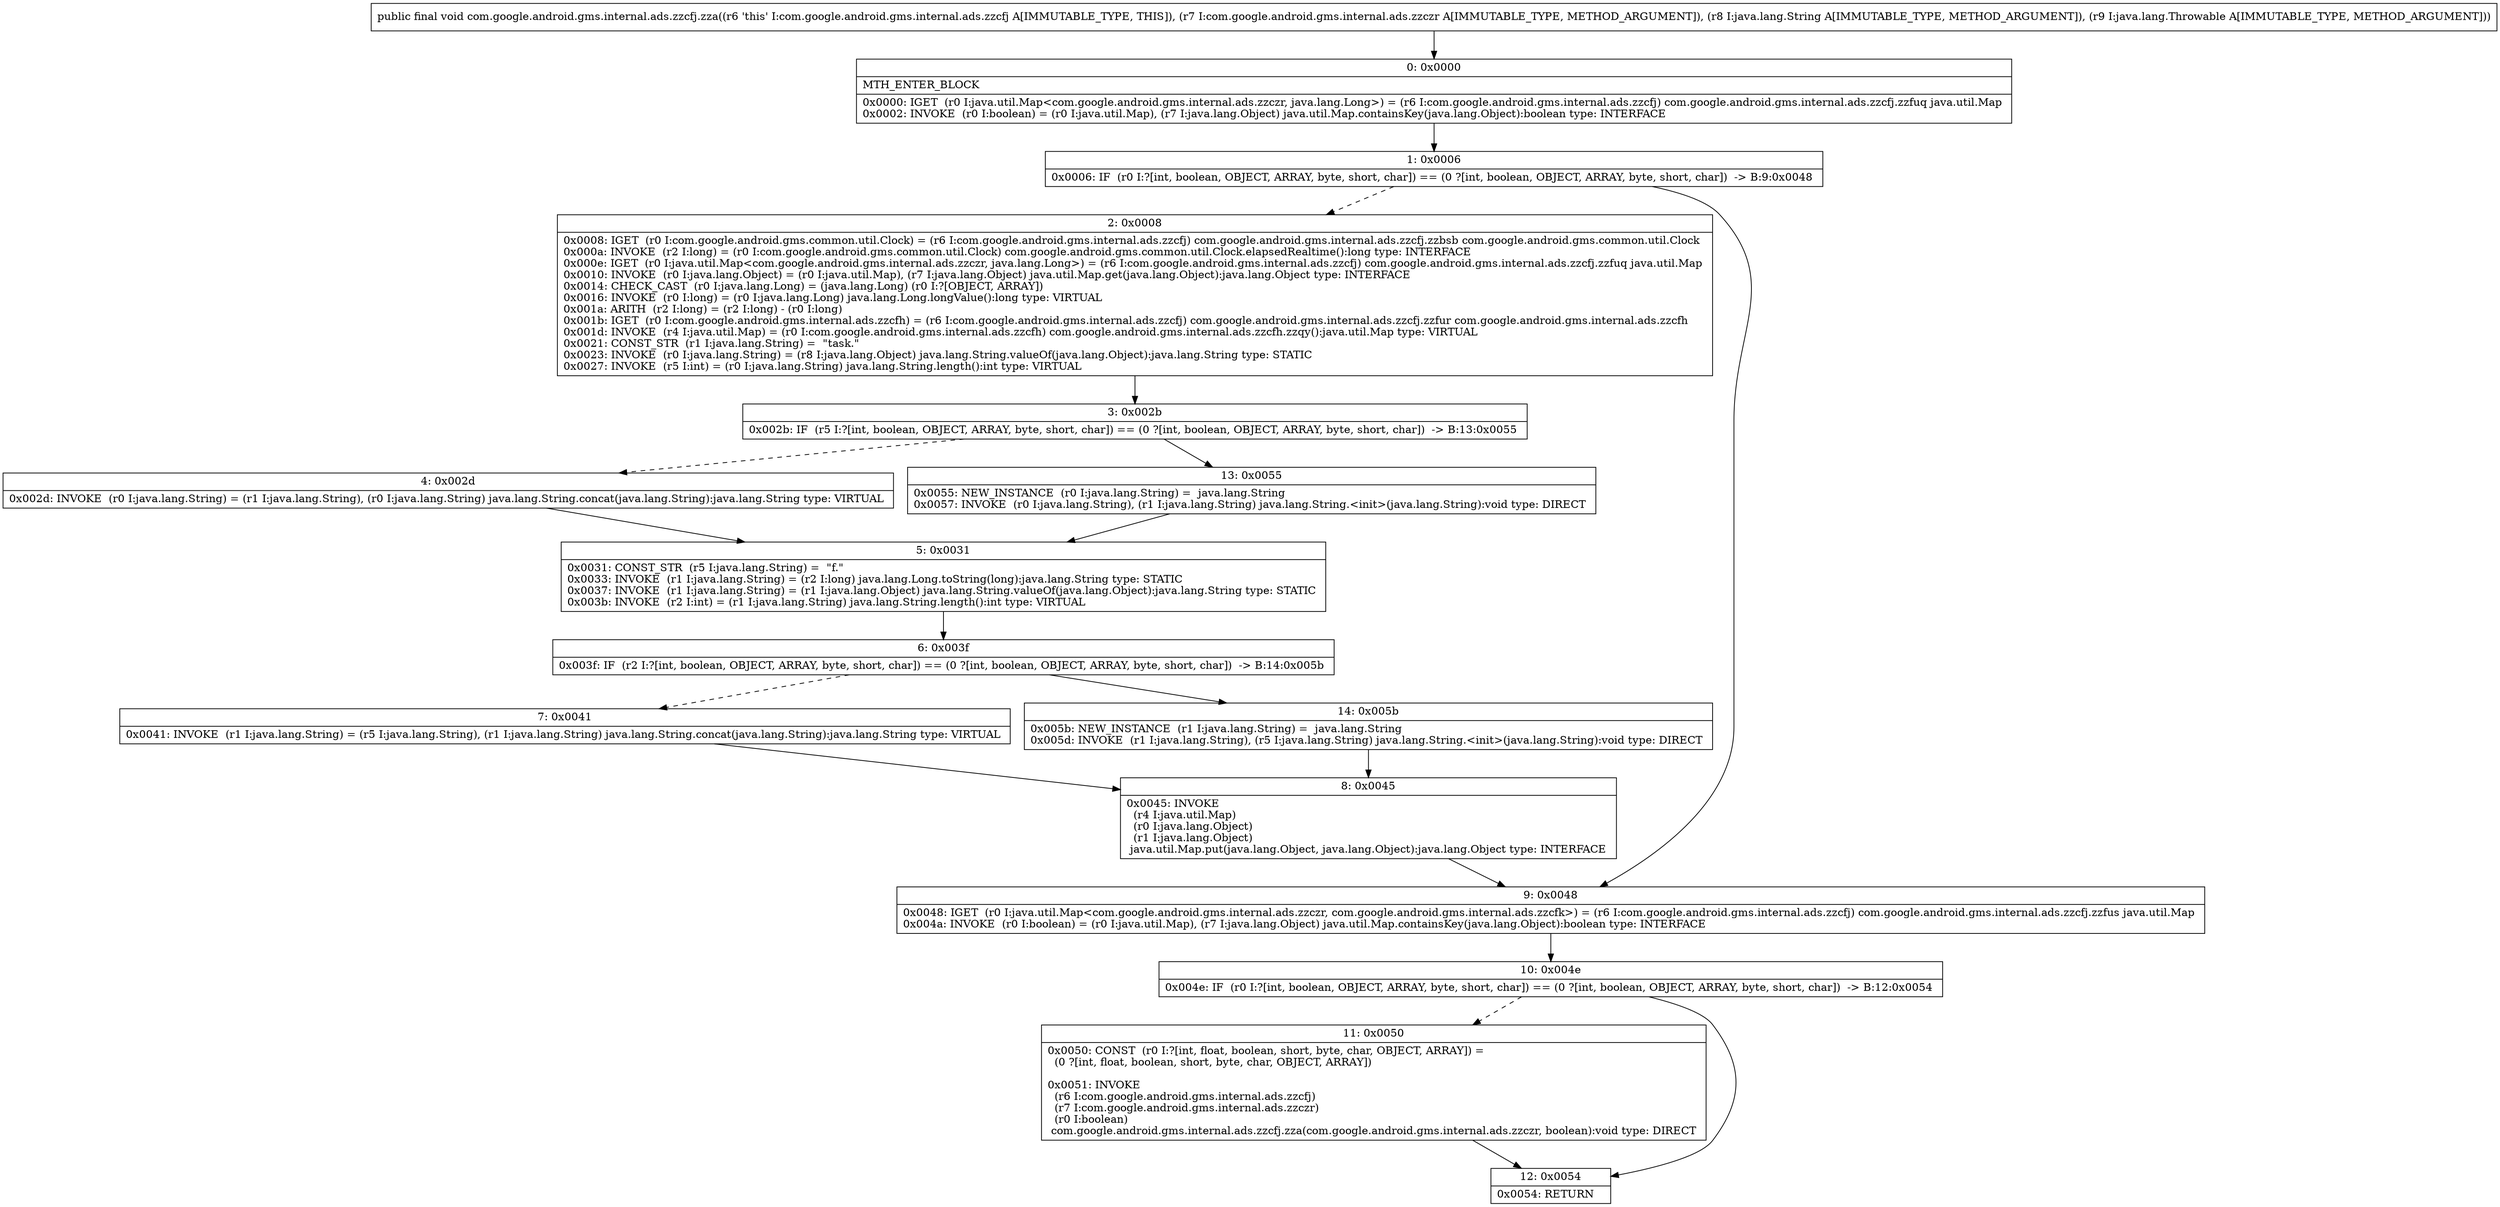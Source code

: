 digraph "CFG forcom.google.android.gms.internal.ads.zzcfj.zza(Lcom\/google\/android\/gms\/internal\/ads\/zzczr;Ljava\/lang\/String;Ljava\/lang\/Throwable;)V" {
Node_0 [shape=record,label="{0\:\ 0x0000|MTH_ENTER_BLOCK\l|0x0000: IGET  (r0 I:java.util.Map\<com.google.android.gms.internal.ads.zzczr, java.lang.Long\>) = (r6 I:com.google.android.gms.internal.ads.zzcfj) com.google.android.gms.internal.ads.zzcfj.zzfuq java.util.Map \l0x0002: INVOKE  (r0 I:boolean) = (r0 I:java.util.Map), (r7 I:java.lang.Object) java.util.Map.containsKey(java.lang.Object):boolean type: INTERFACE \l}"];
Node_1 [shape=record,label="{1\:\ 0x0006|0x0006: IF  (r0 I:?[int, boolean, OBJECT, ARRAY, byte, short, char]) == (0 ?[int, boolean, OBJECT, ARRAY, byte, short, char])  \-\> B:9:0x0048 \l}"];
Node_2 [shape=record,label="{2\:\ 0x0008|0x0008: IGET  (r0 I:com.google.android.gms.common.util.Clock) = (r6 I:com.google.android.gms.internal.ads.zzcfj) com.google.android.gms.internal.ads.zzcfj.zzbsb com.google.android.gms.common.util.Clock \l0x000a: INVOKE  (r2 I:long) = (r0 I:com.google.android.gms.common.util.Clock) com.google.android.gms.common.util.Clock.elapsedRealtime():long type: INTERFACE \l0x000e: IGET  (r0 I:java.util.Map\<com.google.android.gms.internal.ads.zzczr, java.lang.Long\>) = (r6 I:com.google.android.gms.internal.ads.zzcfj) com.google.android.gms.internal.ads.zzcfj.zzfuq java.util.Map \l0x0010: INVOKE  (r0 I:java.lang.Object) = (r0 I:java.util.Map), (r7 I:java.lang.Object) java.util.Map.get(java.lang.Object):java.lang.Object type: INTERFACE \l0x0014: CHECK_CAST  (r0 I:java.lang.Long) = (java.lang.Long) (r0 I:?[OBJECT, ARRAY]) \l0x0016: INVOKE  (r0 I:long) = (r0 I:java.lang.Long) java.lang.Long.longValue():long type: VIRTUAL \l0x001a: ARITH  (r2 I:long) = (r2 I:long) \- (r0 I:long) \l0x001b: IGET  (r0 I:com.google.android.gms.internal.ads.zzcfh) = (r6 I:com.google.android.gms.internal.ads.zzcfj) com.google.android.gms.internal.ads.zzcfj.zzfur com.google.android.gms.internal.ads.zzcfh \l0x001d: INVOKE  (r4 I:java.util.Map) = (r0 I:com.google.android.gms.internal.ads.zzcfh) com.google.android.gms.internal.ads.zzcfh.zzqy():java.util.Map type: VIRTUAL \l0x0021: CONST_STR  (r1 I:java.lang.String) =  \"task.\" \l0x0023: INVOKE  (r0 I:java.lang.String) = (r8 I:java.lang.Object) java.lang.String.valueOf(java.lang.Object):java.lang.String type: STATIC \l0x0027: INVOKE  (r5 I:int) = (r0 I:java.lang.String) java.lang.String.length():int type: VIRTUAL \l}"];
Node_3 [shape=record,label="{3\:\ 0x002b|0x002b: IF  (r5 I:?[int, boolean, OBJECT, ARRAY, byte, short, char]) == (0 ?[int, boolean, OBJECT, ARRAY, byte, short, char])  \-\> B:13:0x0055 \l}"];
Node_4 [shape=record,label="{4\:\ 0x002d|0x002d: INVOKE  (r0 I:java.lang.String) = (r1 I:java.lang.String), (r0 I:java.lang.String) java.lang.String.concat(java.lang.String):java.lang.String type: VIRTUAL \l}"];
Node_5 [shape=record,label="{5\:\ 0x0031|0x0031: CONST_STR  (r5 I:java.lang.String) =  \"f.\" \l0x0033: INVOKE  (r1 I:java.lang.String) = (r2 I:long) java.lang.Long.toString(long):java.lang.String type: STATIC \l0x0037: INVOKE  (r1 I:java.lang.String) = (r1 I:java.lang.Object) java.lang.String.valueOf(java.lang.Object):java.lang.String type: STATIC \l0x003b: INVOKE  (r2 I:int) = (r1 I:java.lang.String) java.lang.String.length():int type: VIRTUAL \l}"];
Node_6 [shape=record,label="{6\:\ 0x003f|0x003f: IF  (r2 I:?[int, boolean, OBJECT, ARRAY, byte, short, char]) == (0 ?[int, boolean, OBJECT, ARRAY, byte, short, char])  \-\> B:14:0x005b \l}"];
Node_7 [shape=record,label="{7\:\ 0x0041|0x0041: INVOKE  (r1 I:java.lang.String) = (r5 I:java.lang.String), (r1 I:java.lang.String) java.lang.String.concat(java.lang.String):java.lang.String type: VIRTUAL \l}"];
Node_8 [shape=record,label="{8\:\ 0x0045|0x0045: INVOKE  \l  (r4 I:java.util.Map)\l  (r0 I:java.lang.Object)\l  (r1 I:java.lang.Object)\l java.util.Map.put(java.lang.Object, java.lang.Object):java.lang.Object type: INTERFACE \l}"];
Node_9 [shape=record,label="{9\:\ 0x0048|0x0048: IGET  (r0 I:java.util.Map\<com.google.android.gms.internal.ads.zzczr, com.google.android.gms.internal.ads.zzcfk\>) = (r6 I:com.google.android.gms.internal.ads.zzcfj) com.google.android.gms.internal.ads.zzcfj.zzfus java.util.Map \l0x004a: INVOKE  (r0 I:boolean) = (r0 I:java.util.Map), (r7 I:java.lang.Object) java.util.Map.containsKey(java.lang.Object):boolean type: INTERFACE \l}"];
Node_10 [shape=record,label="{10\:\ 0x004e|0x004e: IF  (r0 I:?[int, boolean, OBJECT, ARRAY, byte, short, char]) == (0 ?[int, boolean, OBJECT, ARRAY, byte, short, char])  \-\> B:12:0x0054 \l}"];
Node_11 [shape=record,label="{11\:\ 0x0050|0x0050: CONST  (r0 I:?[int, float, boolean, short, byte, char, OBJECT, ARRAY]) = \l  (0 ?[int, float, boolean, short, byte, char, OBJECT, ARRAY])\l \l0x0051: INVOKE  \l  (r6 I:com.google.android.gms.internal.ads.zzcfj)\l  (r7 I:com.google.android.gms.internal.ads.zzczr)\l  (r0 I:boolean)\l com.google.android.gms.internal.ads.zzcfj.zza(com.google.android.gms.internal.ads.zzczr, boolean):void type: DIRECT \l}"];
Node_12 [shape=record,label="{12\:\ 0x0054|0x0054: RETURN   \l}"];
Node_13 [shape=record,label="{13\:\ 0x0055|0x0055: NEW_INSTANCE  (r0 I:java.lang.String) =  java.lang.String \l0x0057: INVOKE  (r0 I:java.lang.String), (r1 I:java.lang.String) java.lang.String.\<init\>(java.lang.String):void type: DIRECT \l}"];
Node_14 [shape=record,label="{14\:\ 0x005b|0x005b: NEW_INSTANCE  (r1 I:java.lang.String) =  java.lang.String \l0x005d: INVOKE  (r1 I:java.lang.String), (r5 I:java.lang.String) java.lang.String.\<init\>(java.lang.String):void type: DIRECT \l}"];
MethodNode[shape=record,label="{public final void com.google.android.gms.internal.ads.zzcfj.zza((r6 'this' I:com.google.android.gms.internal.ads.zzcfj A[IMMUTABLE_TYPE, THIS]), (r7 I:com.google.android.gms.internal.ads.zzczr A[IMMUTABLE_TYPE, METHOD_ARGUMENT]), (r8 I:java.lang.String A[IMMUTABLE_TYPE, METHOD_ARGUMENT]), (r9 I:java.lang.Throwable A[IMMUTABLE_TYPE, METHOD_ARGUMENT])) }"];
MethodNode -> Node_0;
Node_0 -> Node_1;
Node_1 -> Node_2[style=dashed];
Node_1 -> Node_9;
Node_2 -> Node_3;
Node_3 -> Node_4[style=dashed];
Node_3 -> Node_13;
Node_4 -> Node_5;
Node_5 -> Node_6;
Node_6 -> Node_7[style=dashed];
Node_6 -> Node_14;
Node_7 -> Node_8;
Node_8 -> Node_9;
Node_9 -> Node_10;
Node_10 -> Node_11[style=dashed];
Node_10 -> Node_12;
Node_11 -> Node_12;
Node_13 -> Node_5;
Node_14 -> Node_8;
}

